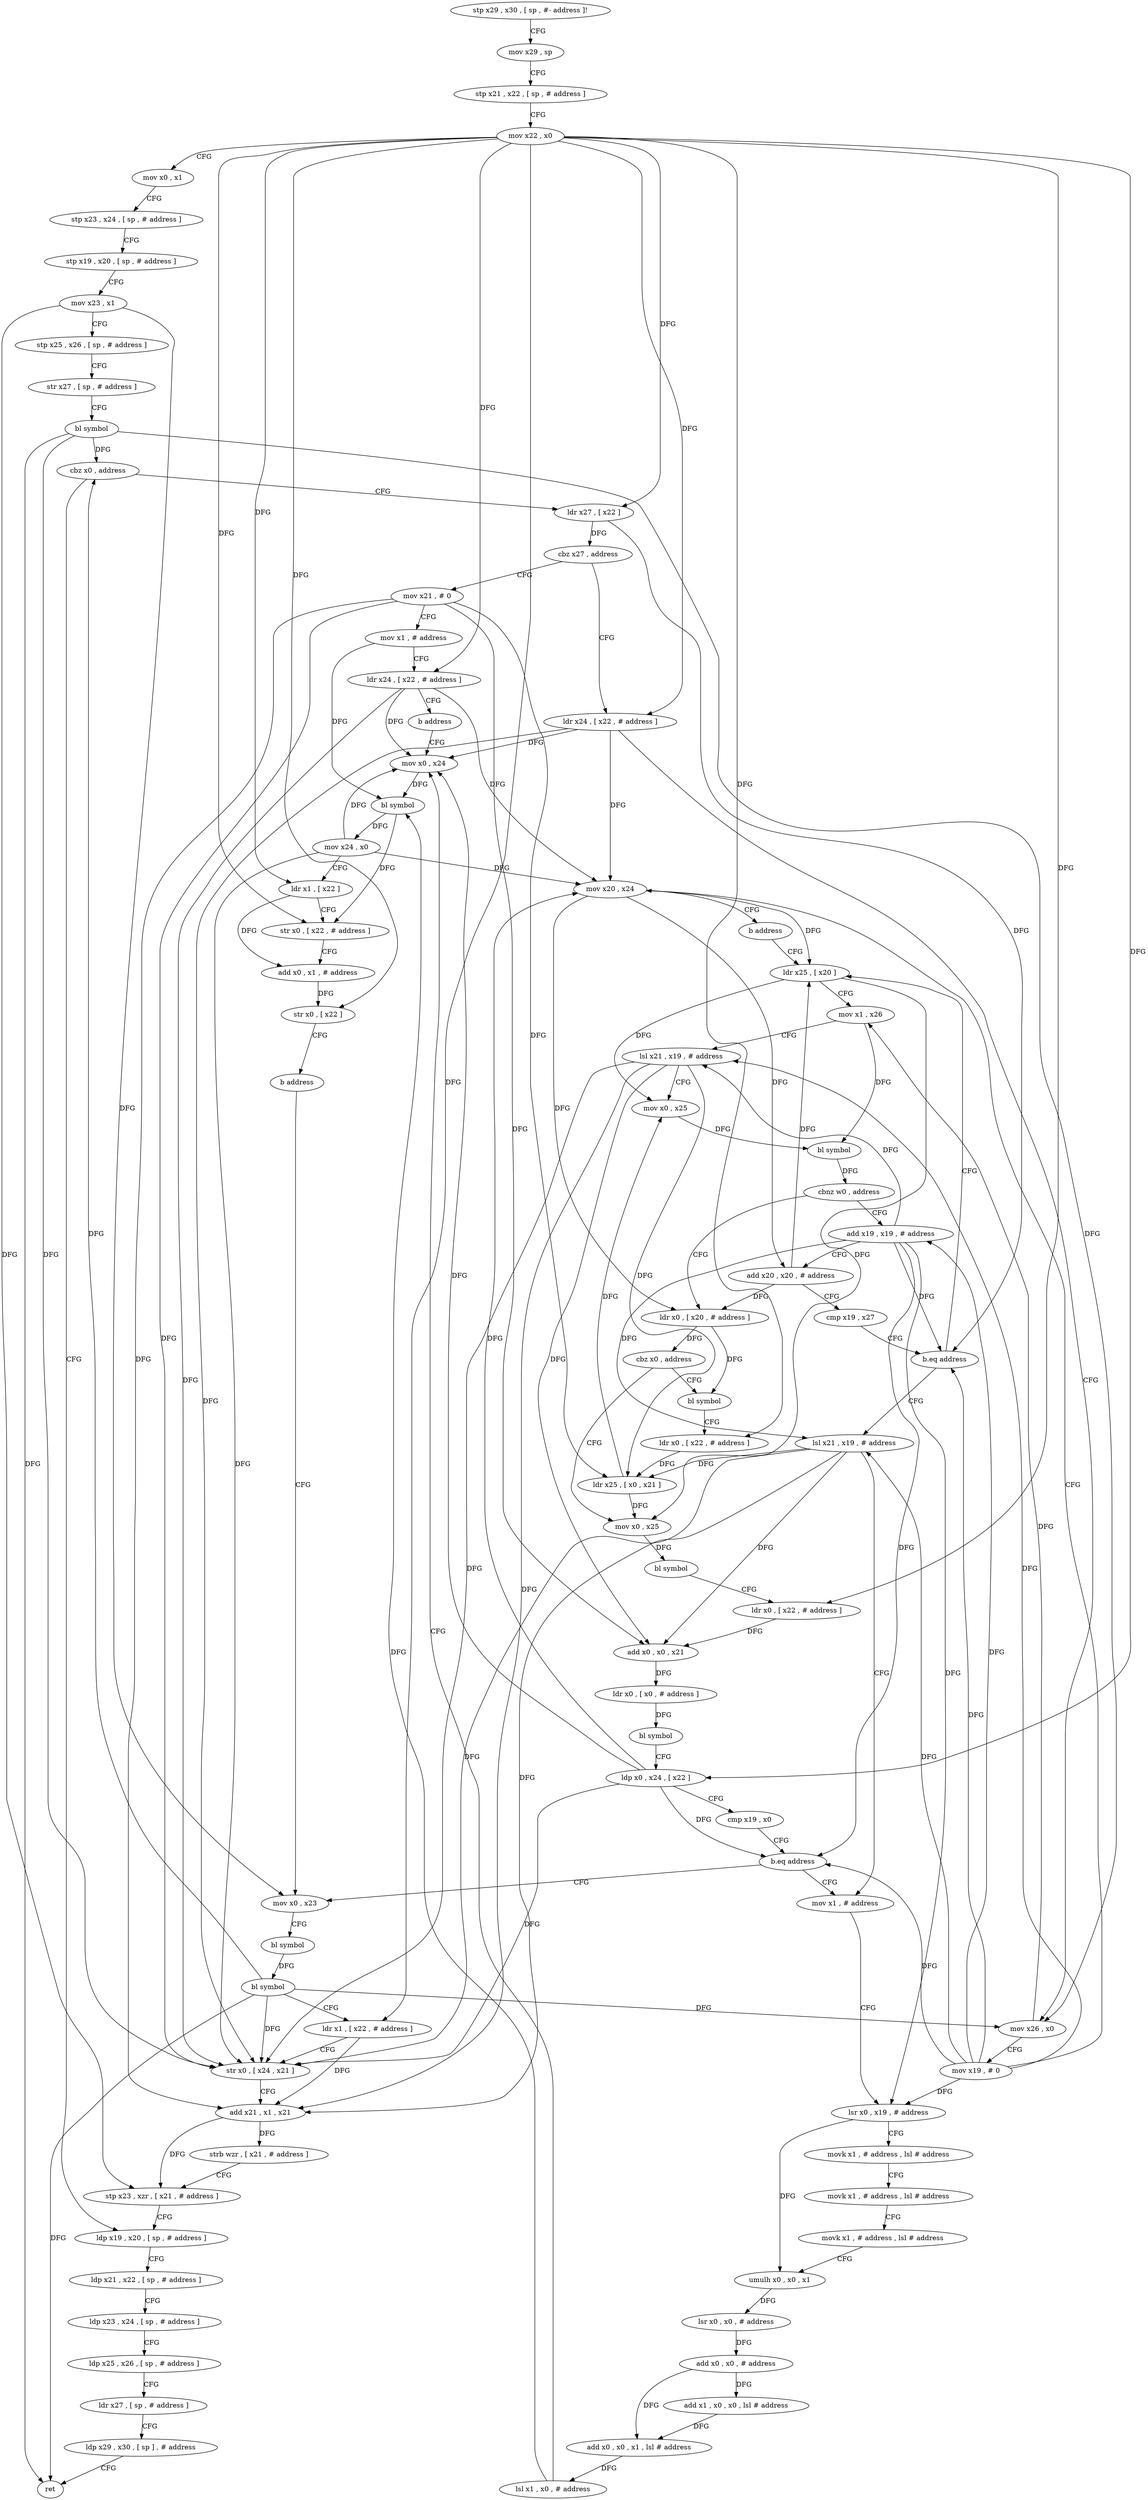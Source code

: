 digraph "func" {
"144992" [label = "stp x29 , x30 , [ sp , #- address ]!" ]
"144996" [label = "mov x29 , sp" ]
"145000" [label = "stp x21 , x22 , [ sp , # address ]" ]
"145004" [label = "mov x22 , x0" ]
"145008" [label = "mov x0 , x1" ]
"145012" [label = "stp x23 , x24 , [ sp , # address ]" ]
"145016" [label = "stp x19 , x20 , [ sp , # address ]" ]
"145020" [label = "mov x23 , x1" ]
"145024" [label = "stp x25 , x26 , [ sp , # address ]" ]
"145028" [label = "str x27 , [ sp , # address ]" ]
"145032" [label = "bl symbol" ]
"145036" [label = "cbz x0 , address" ]
"145200" [label = "ldp x19 , x20 , [ sp , # address ]" ]
"145040" [label = "ldr x27 , [ x22 ]" ]
"145204" [label = "ldp x21 , x22 , [ sp , # address ]" ]
"145208" [label = "ldp x23 , x24 , [ sp , # address ]" ]
"145212" [label = "ldp x25 , x26 , [ sp , # address ]" ]
"145216" [label = "ldr x27 , [ sp , # address ]" ]
"145220" [label = "ldp x29 , x30 , [ sp ] , # address" ]
"145224" [label = "ret" ]
"145044" [label = "cbz x27 , address" ]
"145312" [label = "mov x21 , # 0" ]
"145048" [label = "ldr x24 , [ x22 , # address ]" ]
"145316" [label = "mov x1 , # address" ]
"145320" [label = "ldr x24 , [ x22 , # address ]" ]
"145324" [label = "b address" ]
"145280" [label = "mov x0 , x24" ]
"145052" [label = "mov x26 , x0" ]
"145056" [label = "mov x19 , # 0" ]
"145060" [label = "mov x20 , x24" ]
"145064" [label = "b address" ]
"145088" [label = "ldr x25 , [ x20 ]" ]
"145284" [label = "bl symbol" ]
"145288" [label = "mov x24 , x0" ]
"145292" [label = "ldr x1 , [ x22 ]" ]
"145296" [label = "str x0 , [ x22 , # address ]" ]
"145300" [label = "add x0 , x1 , # address" ]
"145304" [label = "str x0 , [ x22 ]" ]
"145308" [label = "b address" ]
"145168" [label = "mov x0 , x23" ]
"145092" [label = "mov x1 , x26" ]
"145096" [label = "lsl x21 , x19 , # address" ]
"145100" [label = "mov x0 , x25" ]
"145104" [label = "bl symbol" ]
"145108" [label = "cbnz w0 , address" ]
"145072" [label = "add x19 , x19 , # address" ]
"145112" [label = "ldr x0 , [ x20 , # address ]" ]
"145172" [label = "bl symbol" ]
"145176" [label = "bl symbol" ]
"145180" [label = "ldr x1 , [ x22 , # address ]" ]
"145184" [label = "str x0 , [ x24 , x21 ]" ]
"145188" [label = "add x21 , x1 , x21" ]
"145192" [label = "strb wzr , [ x21 , # address ]" ]
"145196" [label = "stp x23 , xzr , [ x21 , # address ]" ]
"145076" [label = "add x20 , x20 , # address" ]
"145080" [label = "cmp x19 , x27" ]
"145084" [label = "b.eq address" ]
"145232" [label = "lsl x21 , x19 , # address" ]
"145116" [label = "cbz x0 , address" ]
"145132" [label = "mov x0 , x25" ]
"145120" [label = "bl symbol" ]
"145236" [label = "mov x1 , # address" ]
"145136" [label = "bl symbol" ]
"145140" [label = "ldr x0 , [ x22 , # address ]" ]
"145144" [label = "add x0 , x0 , x21" ]
"145148" [label = "ldr x0 , [ x0 , # address ]" ]
"145152" [label = "bl symbol" ]
"145156" [label = "ldp x0 , x24 , [ x22 ]" ]
"145160" [label = "cmp x19 , x0" ]
"145164" [label = "b.eq address" ]
"145124" [label = "ldr x0 , [ x22 , # address ]" ]
"145128" [label = "ldr x25 , [ x0 , x21 ]" ]
"145240" [label = "lsr x0 , x19 , # address" ]
"145244" [label = "movk x1 , # address , lsl # address" ]
"145248" [label = "movk x1 , # address , lsl # address" ]
"145252" [label = "movk x1 , # address , lsl # address" ]
"145256" [label = "umulh x0 , x0 , x1" ]
"145260" [label = "lsr x0 , x0 , # address" ]
"145264" [label = "add x0 , x0 , # address" ]
"145268" [label = "add x1 , x0 , x0 , lsl # address" ]
"145272" [label = "add x0 , x0 , x1 , lsl # address" ]
"145276" [label = "lsl x1 , x0 , # address" ]
"144992" -> "144996" [ label = "CFG" ]
"144996" -> "145000" [ label = "CFG" ]
"145000" -> "145004" [ label = "CFG" ]
"145004" -> "145008" [ label = "CFG" ]
"145004" -> "145040" [ label = "DFG" ]
"145004" -> "145320" [ label = "DFG" ]
"145004" -> "145048" [ label = "DFG" ]
"145004" -> "145292" [ label = "DFG" ]
"145004" -> "145296" [ label = "DFG" ]
"145004" -> "145304" [ label = "DFG" ]
"145004" -> "145180" [ label = "DFG" ]
"145004" -> "145140" [ label = "DFG" ]
"145004" -> "145156" [ label = "DFG" ]
"145004" -> "145124" [ label = "DFG" ]
"145008" -> "145012" [ label = "CFG" ]
"145012" -> "145016" [ label = "CFG" ]
"145016" -> "145020" [ label = "CFG" ]
"145020" -> "145024" [ label = "CFG" ]
"145020" -> "145168" [ label = "DFG" ]
"145020" -> "145196" [ label = "DFG" ]
"145024" -> "145028" [ label = "CFG" ]
"145028" -> "145032" [ label = "CFG" ]
"145032" -> "145036" [ label = "DFG" ]
"145032" -> "145224" [ label = "DFG" ]
"145032" -> "145052" [ label = "DFG" ]
"145032" -> "145184" [ label = "DFG" ]
"145036" -> "145200" [ label = "CFG" ]
"145036" -> "145040" [ label = "CFG" ]
"145200" -> "145204" [ label = "CFG" ]
"145040" -> "145044" [ label = "DFG" ]
"145040" -> "145084" [ label = "DFG" ]
"145204" -> "145208" [ label = "CFG" ]
"145208" -> "145212" [ label = "CFG" ]
"145212" -> "145216" [ label = "CFG" ]
"145216" -> "145220" [ label = "CFG" ]
"145220" -> "145224" [ label = "CFG" ]
"145044" -> "145312" [ label = "CFG" ]
"145044" -> "145048" [ label = "CFG" ]
"145312" -> "145316" [ label = "CFG" ]
"145312" -> "145184" [ label = "DFG" ]
"145312" -> "145188" [ label = "DFG" ]
"145312" -> "145144" [ label = "DFG" ]
"145312" -> "145128" [ label = "DFG" ]
"145048" -> "145052" [ label = "CFG" ]
"145048" -> "145060" [ label = "DFG" ]
"145048" -> "145280" [ label = "DFG" ]
"145048" -> "145184" [ label = "DFG" ]
"145316" -> "145320" [ label = "CFG" ]
"145316" -> "145284" [ label = "DFG" ]
"145320" -> "145324" [ label = "CFG" ]
"145320" -> "145060" [ label = "DFG" ]
"145320" -> "145280" [ label = "DFG" ]
"145320" -> "145184" [ label = "DFG" ]
"145324" -> "145280" [ label = "CFG" ]
"145280" -> "145284" [ label = "DFG" ]
"145052" -> "145056" [ label = "CFG" ]
"145052" -> "145092" [ label = "DFG" ]
"145056" -> "145060" [ label = "CFG" ]
"145056" -> "145096" [ label = "DFG" ]
"145056" -> "145072" [ label = "DFG" ]
"145056" -> "145084" [ label = "DFG" ]
"145056" -> "145232" [ label = "DFG" ]
"145056" -> "145164" [ label = "DFG" ]
"145056" -> "145240" [ label = "DFG" ]
"145060" -> "145064" [ label = "CFG" ]
"145060" -> "145088" [ label = "DFG" ]
"145060" -> "145076" [ label = "DFG" ]
"145060" -> "145112" [ label = "DFG" ]
"145064" -> "145088" [ label = "CFG" ]
"145088" -> "145092" [ label = "CFG" ]
"145088" -> "145100" [ label = "DFG" ]
"145088" -> "145132" [ label = "DFG" ]
"145284" -> "145288" [ label = "DFG" ]
"145284" -> "145296" [ label = "DFG" ]
"145288" -> "145292" [ label = "CFG" ]
"145288" -> "145060" [ label = "DFG" ]
"145288" -> "145280" [ label = "DFG" ]
"145288" -> "145184" [ label = "DFG" ]
"145292" -> "145296" [ label = "CFG" ]
"145292" -> "145300" [ label = "DFG" ]
"145296" -> "145300" [ label = "CFG" ]
"145300" -> "145304" [ label = "DFG" ]
"145304" -> "145308" [ label = "CFG" ]
"145308" -> "145168" [ label = "CFG" ]
"145168" -> "145172" [ label = "CFG" ]
"145092" -> "145096" [ label = "CFG" ]
"145092" -> "145104" [ label = "DFG" ]
"145096" -> "145100" [ label = "CFG" ]
"145096" -> "145184" [ label = "DFG" ]
"145096" -> "145188" [ label = "DFG" ]
"145096" -> "145144" [ label = "DFG" ]
"145096" -> "145128" [ label = "DFG" ]
"145100" -> "145104" [ label = "DFG" ]
"145104" -> "145108" [ label = "DFG" ]
"145108" -> "145072" [ label = "CFG" ]
"145108" -> "145112" [ label = "CFG" ]
"145072" -> "145076" [ label = "CFG" ]
"145072" -> "145096" [ label = "DFG" ]
"145072" -> "145084" [ label = "DFG" ]
"145072" -> "145232" [ label = "DFG" ]
"145072" -> "145164" [ label = "DFG" ]
"145072" -> "145240" [ label = "DFG" ]
"145112" -> "145116" [ label = "DFG" ]
"145112" -> "145120" [ label = "DFG" ]
"145172" -> "145176" [ label = "DFG" ]
"145176" -> "145180" [ label = "CFG" ]
"145176" -> "145036" [ label = "DFG" ]
"145176" -> "145052" [ label = "DFG" ]
"145176" -> "145224" [ label = "DFG" ]
"145176" -> "145184" [ label = "DFG" ]
"145180" -> "145184" [ label = "CFG" ]
"145180" -> "145188" [ label = "DFG" ]
"145184" -> "145188" [ label = "CFG" ]
"145188" -> "145192" [ label = "DFG" ]
"145188" -> "145196" [ label = "DFG" ]
"145192" -> "145196" [ label = "CFG" ]
"145196" -> "145200" [ label = "CFG" ]
"145076" -> "145080" [ label = "CFG" ]
"145076" -> "145088" [ label = "DFG" ]
"145076" -> "145112" [ label = "DFG" ]
"145080" -> "145084" [ label = "CFG" ]
"145084" -> "145232" [ label = "CFG" ]
"145084" -> "145088" [ label = "CFG" ]
"145232" -> "145236" [ label = "CFG" ]
"145232" -> "145188" [ label = "DFG" ]
"145232" -> "145184" [ label = "DFG" ]
"145232" -> "145144" [ label = "DFG" ]
"145232" -> "145128" [ label = "DFG" ]
"145116" -> "145132" [ label = "CFG" ]
"145116" -> "145120" [ label = "CFG" ]
"145132" -> "145136" [ label = "DFG" ]
"145120" -> "145124" [ label = "CFG" ]
"145236" -> "145240" [ label = "CFG" ]
"145136" -> "145140" [ label = "CFG" ]
"145140" -> "145144" [ label = "DFG" ]
"145144" -> "145148" [ label = "DFG" ]
"145148" -> "145152" [ label = "DFG" ]
"145152" -> "145156" [ label = "CFG" ]
"145156" -> "145160" [ label = "CFG" ]
"145156" -> "145060" [ label = "DFG" ]
"145156" -> "145280" [ label = "DFG" ]
"145156" -> "145164" [ label = "DFG" ]
"145156" -> "145184" [ label = "DFG" ]
"145160" -> "145164" [ label = "CFG" ]
"145164" -> "145236" [ label = "CFG" ]
"145164" -> "145168" [ label = "CFG" ]
"145124" -> "145128" [ label = "DFG" ]
"145128" -> "145132" [ label = "DFG" ]
"145128" -> "145100" [ label = "DFG" ]
"145240" -> "145244" [ label = "CFG" ]
"145240" -> "145256" [ label = "DFG" ]
"145244" -> "145248" [ label = "CFG" ]
"145248" -> "145252" [ label = "CFG" ]
"145252" -> "145256" [ label = "CFG" ]
"145256" -> "145260" [ label = "DFG" ]
"145260" -> "145264" [ label = "DFG" ]
"145264" -> "145268" [ label = "DFG" ]
"145264" -> "145272" [ label = "DFG" ]
"145268" -> "145272" [ label = "DFG" ]
"145272" -> "145276" [ label = "DFG" ]
"145276" -> "145280" [ label = "CFG" ]
"145276" -> "145284" [ label = "DFG" ]
}
